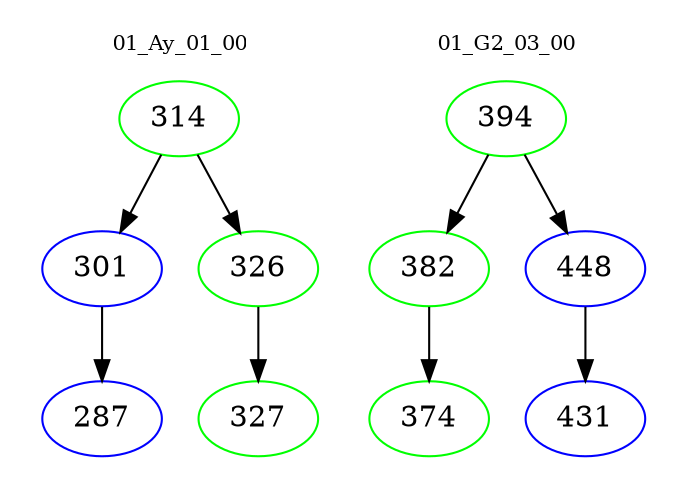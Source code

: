 digraph{
subgraph cluster_0 {
color = white
label = "01_Ay_01_00";
fontsize=10;
T0_314 [label="314", color="green"]
T0_314 -> T0_301 [color="black"]
T0_301 [label="301", color="blue"]
T0_301 -> T0_287 [color="black"]
T0_287 [label="287", color="blue"]
T0_314 -> T0_326 [color="black"]
T0_326 [label="326", color="green"]
T0_326 -> T0_327 [color="black"]
T0_327 [label="327", color="green"]
}
subgraph cluster_1 {
color = white
label = "01_G2_03_00";
fontsize=10;
T1_394 [label="394", color="green"]
T1_394 -> T1_382 [color="black"]
T1_382 [label="382", color="green"]
T1_382 -> T1_374 [color="black"]
T1_374 [label="374", color="green"]
T1_394 -> T1_448 [color="black"]
T1_448 [label="448", color="blue"]
T1_448 -> T1_431 [color="black"]
T1_431 [label="431", color="blue"]
}
}
